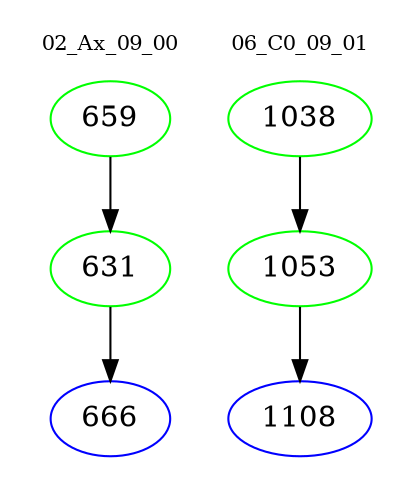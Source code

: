 digraph{
subgraph cluster_0 {
color = white
label = "02_Ax_09_00";
fontsize=10;
T0_659 [label="659", color="green"]
T0_659 -> T0_631 [color="black"]
T0_631 [label="631", color="green"]
T0_631 -> T0_666 [color="black"]
T0_666 [label="666", color="blue"]
}
subgraph cluster_1 {
color = white
label = "06_C0_09_01";
fontsize=10;
T1_1038 [label="1038", color="green"]
T1_1038 -> T1_1053 [color="black"]
T1_1053 [label="1053", color="green"]
T1_1053 -> T1_1108 [color="black"]
T1_1108 [label="1108", color="blue"]
}
}
